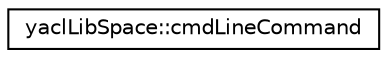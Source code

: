 digraph "Graphical Class Hierarchy"
{
 // LATEX_PDF_SIZE
  edge [fontname="Helvetica",fontsize="10",labelfontname="Helvetica",labelfontsize="10"];
  node [fontname="Helvetica",fontsize="10",shape=record];
  rankdir="LR";
  Node0 [label="yaclLibSpace::cmdLineCommand",height=0.2,width=0.4,color="black", fillcolor="white", style="filled",URL="$structyacl_lib_space_1_1cmd_line_command.html",tooltip=" "];
}
